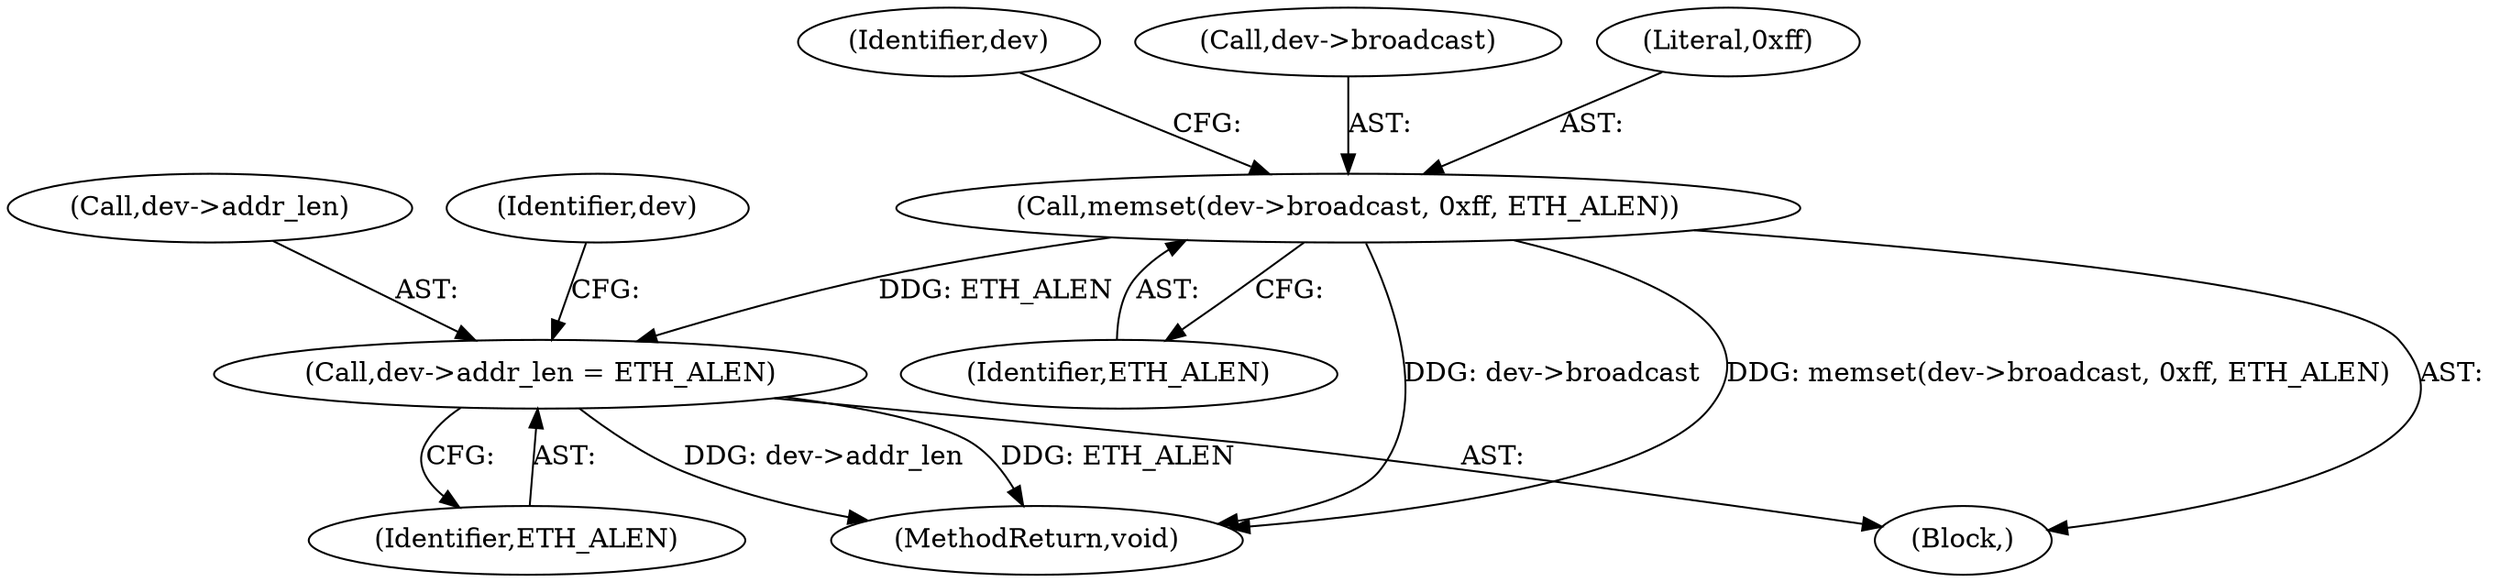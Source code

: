 digraph "0_linux_550fd08c2cebad61c548def135f67aba284c6162_11@pointer" {
"1000109" [label="(Call,dev->addr_len = ETH_ALEN)"];
"1000103" [label="(Call,memset(dev->broadcast, 0xff, ETH_ALEN))"];
"1000110" [label="(Call,dev->addr_len)"];
"1000102" [label="(Block,)"];
"1000103" [label="(Call,memset(dev->broadcast, 0xff, ETH_ALEN))"];
"1000134" [label="(MethodReturn,void)"];
"1000111" [label="(Identifier,dev)"];
"1000109" [label="(Call,dev->addr_len = ETH_ALEN)"];
"1000104" [label="(Call,dev->broadcast)"];
"1000107" [label="(Literal,0xff)"];
"1000115" [label="(Identifier,dev)"];
"1000113" [label="(Identifier,ETH_ALEN)"];
"1000108" [label="(Identifier,ETH_ALEN)"];
"1000109" -> "1000102"  [label="AST: "];
"1000109" -> "1000113"  [label="CFG: "];
"1000110" -> "1000109"  [label="AST: "];
"1000113" -> "1000109"  [label="AST: "];
"1000115" -> "1000109"  [label="CFG: "];
"1000109" -> "1000134"  [label="DDG: ETH_ALEN"];
"1000109" -> "1000134"  [label="DDG: dev->addr_len"];
"1000103" -> "1000109"  [label="DDG: ETH_ALEN"];
"1000103" -> "1000102"  [label="AST: "];
"1000103" -> "1000108"  [label="CFG: "];
"1000104" -> "1000103"  [label="AST: "];
"1000107" -> "1000103"  [label="AST: "];
"1000108" -> "1000103"  [label="AST: "];
"1000111" -> "1000103"  [label="CFG: "];
"1000103" -> "1000134"  [label="DDG: dev->broadcast"];
"1000103" -> "1000134"  [label="DDG: memset(dev->broadcast, 0xff, ETH_ALEN)"];
}
